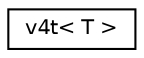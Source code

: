 digraph "Graphical Class Hierarchy"
{
  edge [fontname="Helvetica",fontsize="10",labelfontname="Helvetica",labelfontsize="10"];
  node [fontname="Helvetica",fontsize="10",shape=record];
  rankdir="LR";
  Node1 [label="v4t\< T \>",height=0.2,width=0.4,color="black", fillcolor="white", style="filled",URL="$classv4t.html"];
}
